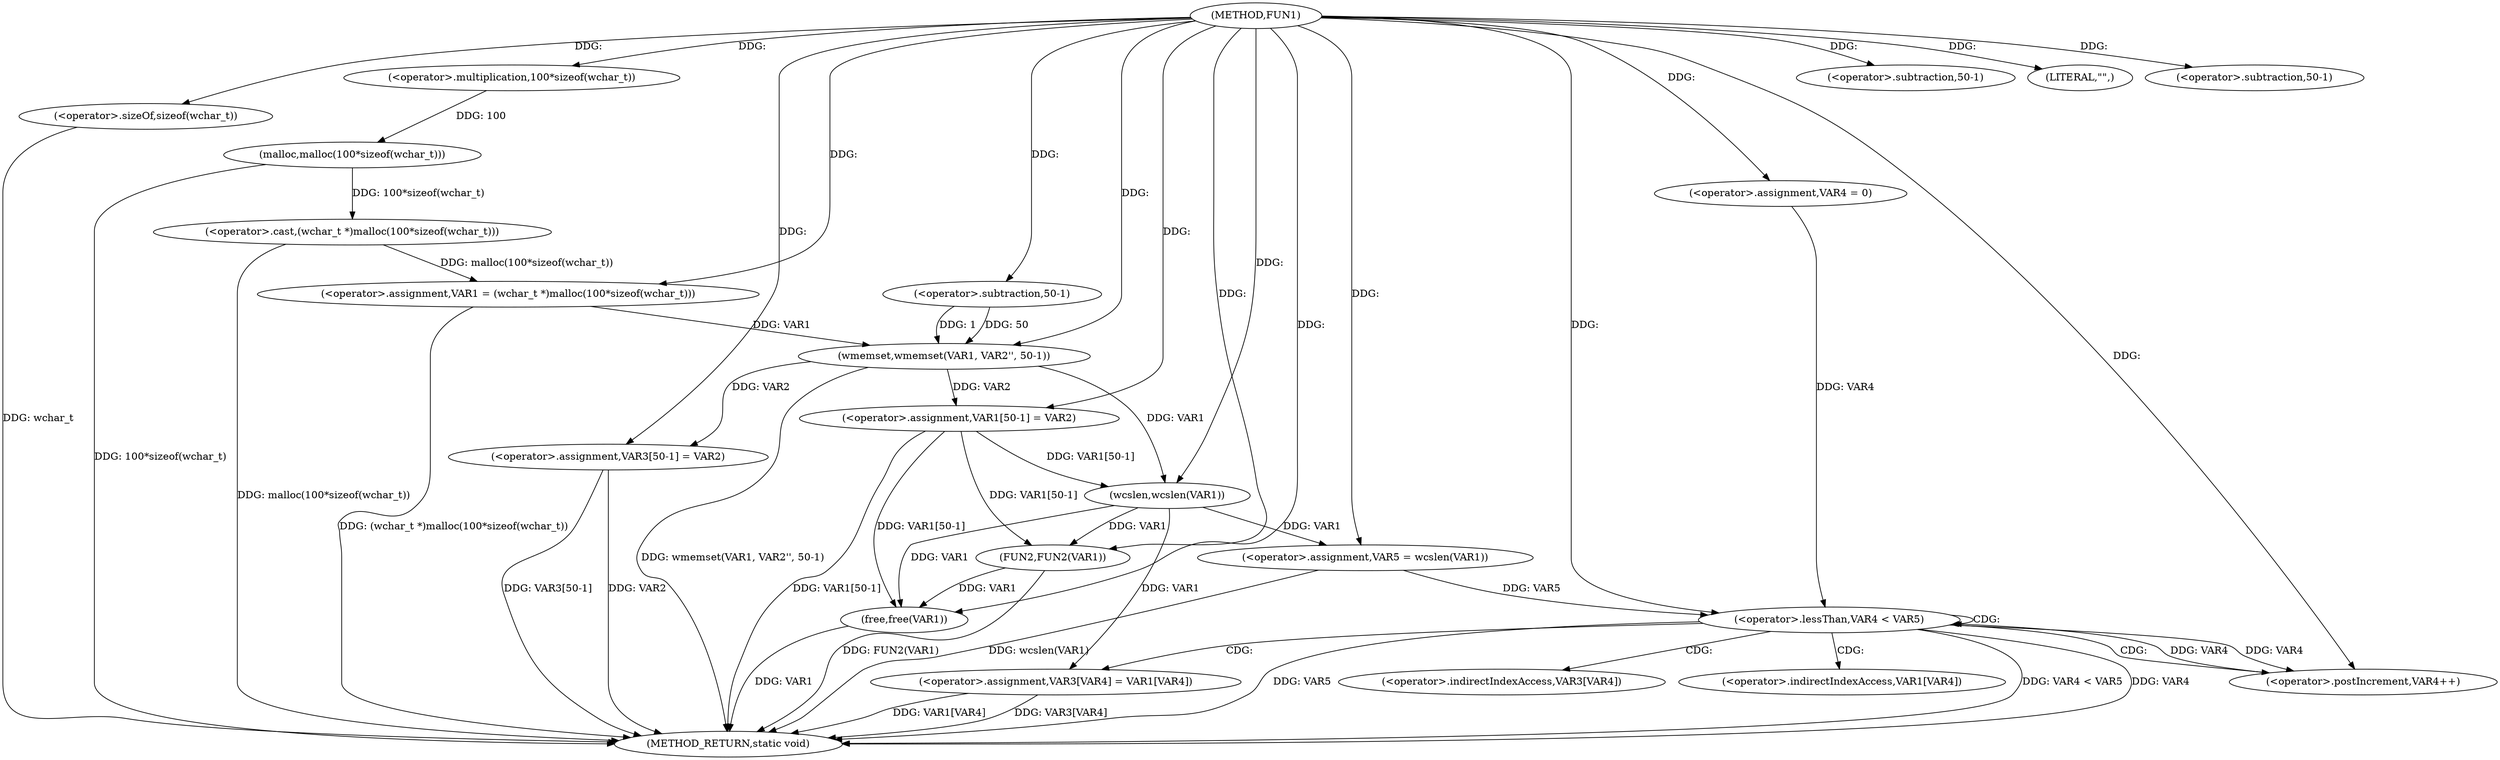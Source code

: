 digraph FUN1 {  
"1000100" [label = "(METHOD,FUN1)" ]
"1000161" [label = "(METHOD_RETURN,static void)" ]
"1000103" [label = "(<operator>.assignment,VAR1 = (wchar_t *)malloc(100*sizeof(wchar_t)))" ]
"1000105" [label = "(<operator>.cast,(wchar_t *)malloc(100*sizeof(wchar_t)))" ]
"1000107" [label = "(malloc,malloc(100*sizeof(wchar_t)))" ]
"1000108" [label = "(<operator>.multiplication,100*sizeof(wchar_t))" ]
"1000110" [label = "(<operator>.sizeOf,sizeof(wchar_t))" ]
"1000112" [label = "(wmemset,wmemset(VAR1, VAR2'', 50-1))" ]
"1000115" [label = "(<operator>.subtraction,50-1)" ]
"1000118" [label = "(<operator>.assignment,VAR1[50-1] = VAR2)" ]
"1000121" [label = "(<operator>.subtraction,50-1)" ]
"1000126" [label = "(LITERAL,\"\",)" ]
"1000129" [label = "(<operator>.assignment,VAR5 = wcslen(VAR1))" ]
"1000131" [label = "(wcslen,wcslen(VAR1))" ]
"1000134" [label = "(<operator>.assignment,VAR4 = 0)" ]
"1000137" [label = "(<operator>.lessThan,VAR4 < VAR5)" ]
"1000140" [label = "(<operator>.postIncrement,VAR4++)" ]
"1000143" [label = "(<operator>.assignment,VAR3[VAR4] = VAR1[VAR4])" ]
"1000150" [label = "(<operator>.assignment,VAR3[50-1] = VAR2)" ]
"1000153" [label = "(<operator>.subtraction,50-1)" ]
"1000157" [label = "(FUN2,FUN2(VAR1))" ]
"1000159" [label = "(free,free(VAR1))" ]
"1000144" [label = "(<operator>.indirectIndexAccess,VAR3[VAR4])" ]
"1000147" [label = "(<operator>.indirectIndexAccess,VAR1[VAR4])" ]
  "1000107" -> "1000161"  [ label = "DDG: 100*sizeof(wchar_t)"] 
  "1000157" -> "1000161"  [ label = "DDG: FUN2(VAR1)"] 
  "1000103" -> "1000161"  [ label = "DDG: (wchar_t *)malloc(100*sizeof(wchar_t))"] 
  "1000159" -> "1000161"  [ label = "DDG: VAR1"] 
  "1000137" -> "1000161"  [ label = "DDG: VAR5"] 
  "1000112" -> "1000161"  [ label = "DDG: wmemset(VAR1, VAR2'', 50-1)"] 
  "1000118" -> "1000161"  [ label = "DDG: VAR1[50-1]"] 
  "1000137" -> "1000161"  [ label = "DDG: VAR4 < VAR5"] 
  "1000129" -> "1000161"  [ label = "DDG: wcslen(VAR1)"] 
  "1000105" -> "1000161"  [ label = "DDG: malloc(100*sizeof(wchar_t))"] 
  "1000150" -> "1000161"  [ label = "DDG: VAR3[50-1]"] 
  "1000143" -> "1000161"  [ label = "DDG: VAR3[VAR4]"] 
  "1000150" -> "1000161"  [ label = "DDG: VAR2"] 
  "1000137" -> "1000161"  [ label = "DDG: VAR4"] 
  "1000143" -> "1000161"  [ label = "DDG: VAR1[VAR4]"] 
  "1000110" -> "1000161"  [ label = "DDG: wchar_t"] 
  "1000105" -> "1000103"  [ label = "DDG: malloc(100*sizeof(wchar_t))"] 
  "1000100" -> "1000103"  [ label = "DDG: "] 
  "1000107" -> "1000105"  [ label = "DDG: 100*sizeof(wchar_t)"] 
  "1000108" -> "1000107"  [ label = "DDG: 100"] 
  "1000100" -> "1000108"  [ label = "DDG: "] 
  "1000100" -> "1000110"  [ label = "DDG: "] 
  "1000103" -> "1000112"  [ label = "DDG: VAR1"] 
  "1000100" -> "1000112"  [ label = "DDG: "] 
  "1000115" -> "1000112"  [ label = "DDG: 50"] 
  "1000115" -> "1000112"  [ label = "DDG: 1"] 
  "1000100" -> "1000115"  [ label = "DDG: "] 
  "1000112" -> "1000118"  [ label = "DDG: VAR2"] 
  "1000100" -> "1000118"  [ label = "DDG: "] 
  "1000100" -> "1000121"  [ label = "DDG: "] 
  "1000100" -> "1000126"  [ label = "DDG: "] 
  "1000131" -> "1000129"  [ label = "DDG: VAR1"] 
  "1000100" -> "1000129"  [ label = "DDG: "] 
  "1000112" -> "1000131"  [ label = "DDG: VAR1"] 
  "1000118" -> "1000131"  [ label = "DDG: VAR1[50-1]"] 
  "1000100" -> "1000131"  [ label = "DDG: "] 
  "1000100" -> "1000134"  [ label = "DDG: "] 
  "1000140" -> "1000137"  [ label = "DDG: VAR4"] 
  "1000134" -> "1000137"  [ label = "DDG: VAR4"] 
  "1000100" -> "1000137"  [ label = "DDG: "] 
  "1000129" -> "1000137"  [ label = "DDG: VAR5"] 
  "1000137" -> "1000140"  [ label = "DDG: VAR4"] 
  "1000100" -> "1000140"  [ label = "DDG: "] 
  "1000131" -> "1000143"  [ label = "DDG: VAR1"] 
  "1000100" -> "1000150"  [ label = "DDG: "] 
  "1000112" -> "1000150"  [ label = "DDG: VAR2"] 
  "1000100" -> "1000153"  [ label = "DDG: "] 
  "1000131" -> "1000157"  [ label = "DDG: VAR1"] 
  "1000118" -> "1000157"  [ label = "DDG: VAR1[50-1]"] 
  "1000100" -> "1000157"  [ label = "DDG: "] 
  "1000157" -> "1000159"  [ label = "DDG: VAR1"] 
  "1000118" -> "1000159"  [ label = "DDG: VAR1[50-1]"] 
  "1000100" -> "1000159"  [ label = "DDG: "] 
  "1000131" -> "1000159"  [ label = "DDG: VAR1"] 
  "1000137" -> "1000137"  [ label = "CDG: "] 
  "1000137" -> "1000147"  [ label = "CDG: "] 
  "1000137" -> "1000143"  [ label = "CDG: "] 
  "1000137" -> "1000144"  [ label = "CDG: "] 
  "1000137" -> "1000140"  [ label = "CDG: "] 
}

